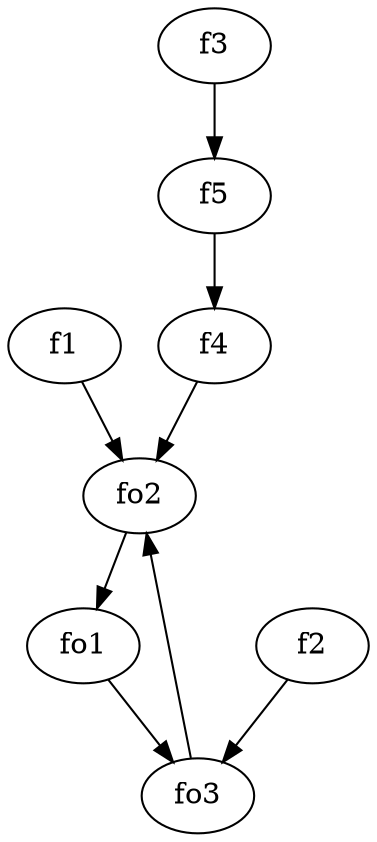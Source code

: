 strict digraph  {
f1;
f2;
f3;
f4;
f5;
fo1;
fo2;
fo3;
f1 -> fo2  [weight=2];
f2 -> fo3  [weight=2];
f3 -> f5  [weight=2];
f4 -> fo2  [weight=2];
f5 -> f4  [weight=2];
fo1 -> fo3  [weight=2];
fo2 -> fo1  [weight=2];
fo3 -> fo2  [weight=2];
}
